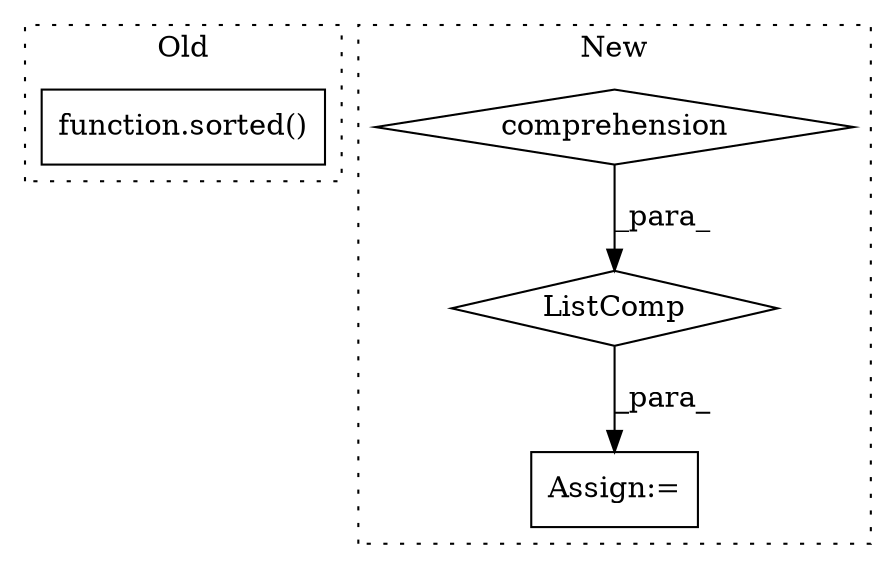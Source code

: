 digraph G {
subgraph cluster0 {
1 [label="function.sorted()" a="75" s="1414,1452" l="7,21" shape="box"];
label = "Old";
style="dotted";
}
subgraph cluster1 {
2 [label="ListComp" a="106" s="1440" l="102" shape="diamond"];
3 [label="comprehension" a="45" s="1512" l="3" shape="diamond"];
4 [label="Assign:=" a="68" s="1437" l="3" shape="box"];
label = "New";
style="dotted";
}
2 -> 4 [label="_para_"];
3 -> 2 [label="_para_"];
}